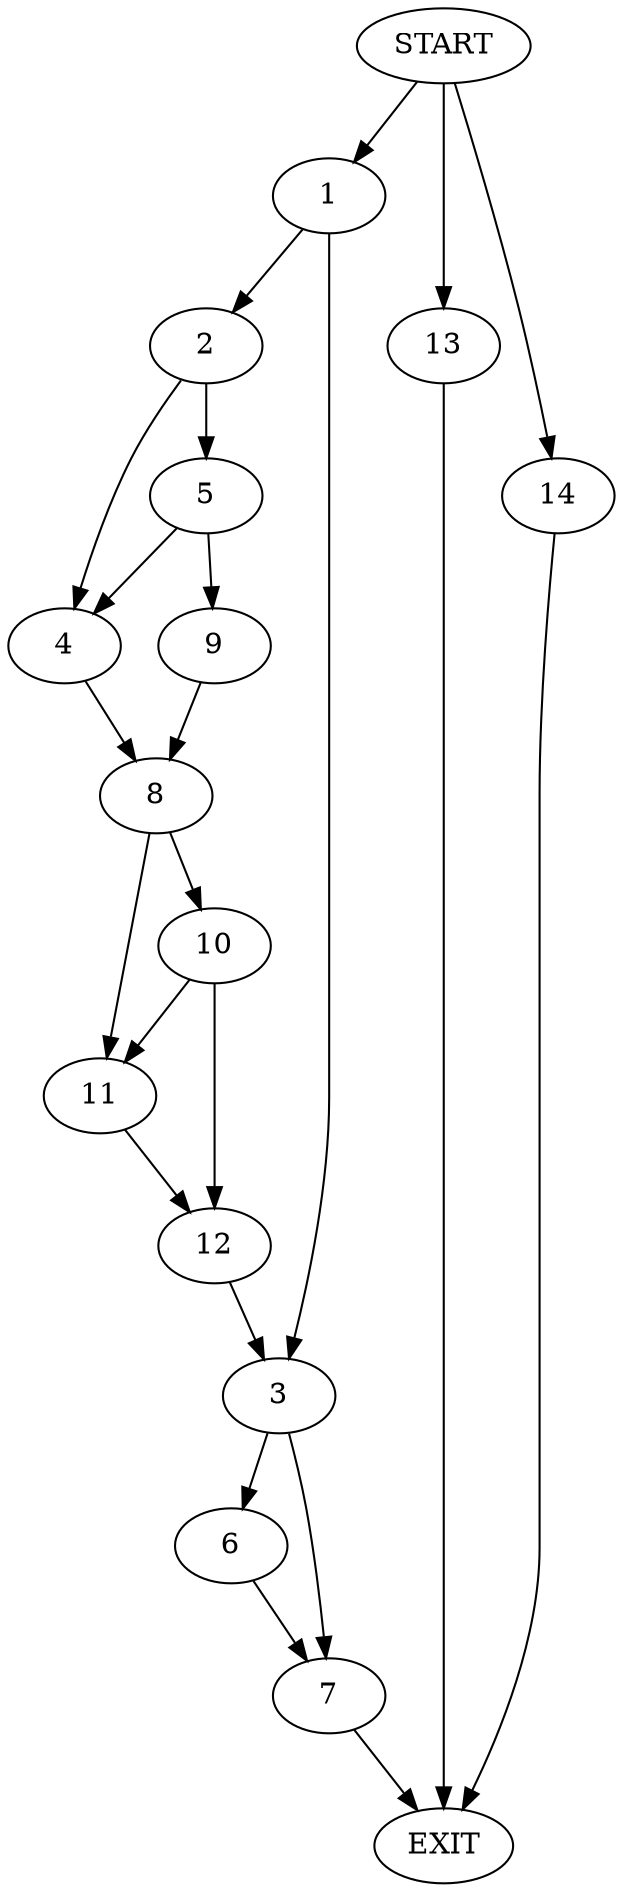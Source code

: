 digraph {
0 [label="START"]
15 [label="EXIT"]
0 -> 1
1 -> 2
1 -> 3
2 -> 4
2 -> 5
3 -> 6
3 -> 7
4 -> 8
5 -> 4
5 -> 9
9 -> 8
8 -> 10
8 -> 11
11 -> 12
10 -> 11
10 -> 12
12 -> 3
0 -> 13
13 -> 15
6 -> 7
7 -> 15
0 -> 14
14 -> 15
}
